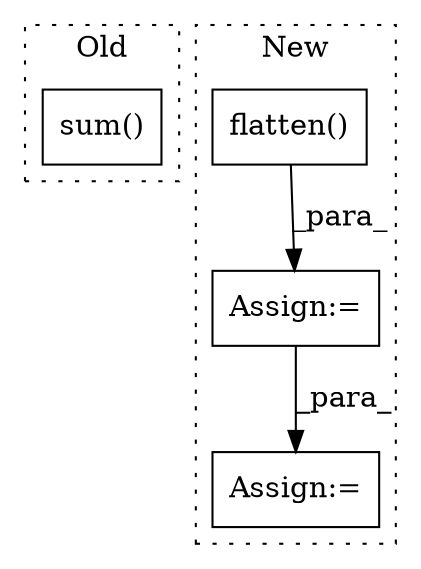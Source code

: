 digraph G {
subgraph cluster0 {
1 [label="sum()" a="75" s="2574,2599" l="10,1" shape="box"];
label = "Old";
style="dotted";
}
subgraph cluster1 {
2 [label="flatten()" a="75" s="2695" l="47" shape="box"];
3 [label="Assign:=" a="68" s="2692" l="3" shape="box"];
4 [label="Assign:=" a="68" s="2820" l="3" shape="box"];
label = "New";
style="dotted";
}
2 -> 3 [label="_para_"];
3 -> 4 [label="_para_"];
}